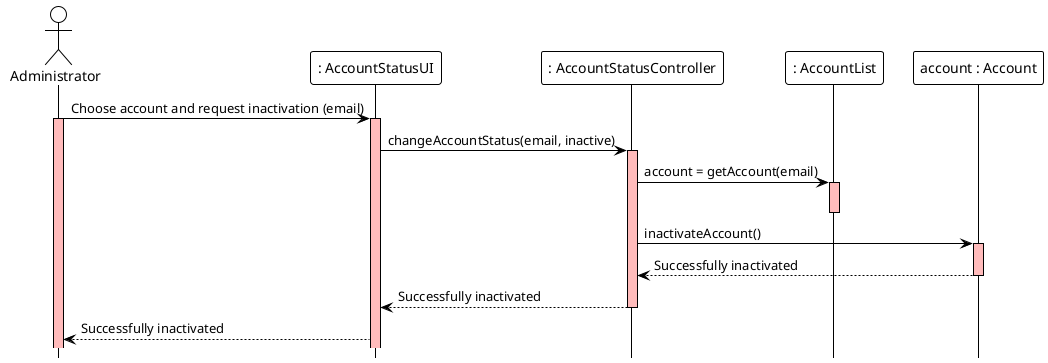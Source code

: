 @startuml
!theme plain
hide footbox

actor Administrator  as Administrator #white
participant ": AccountStatusUI" as UI #white
participant ": AccountStatusController" as Controller #white
participant ": AccountList" as AccountList #white
participant "account : Account" as Account #white

Administrator ->  UI : Choose account and request inactivation (email)
activate UI #FFBBBB
activate Administrator #FFBBBB
UI -> Controller: changeAccountStatus(email, inactive)
activate Controller #FFBBBB
Controller -> AccountList: account = getAccount(email)
activate AccountList #FFBBBB
deactivate AccountList
Controller -> Account: inactivateAccount()
activate Account #FFBBBB
Account --> Controller : Successfully inactivated
deactivate Account
Controller --> UI : Successfully inactivated
deactivate Controller
UI --> Administrator: Successfully inactivated
@enduml